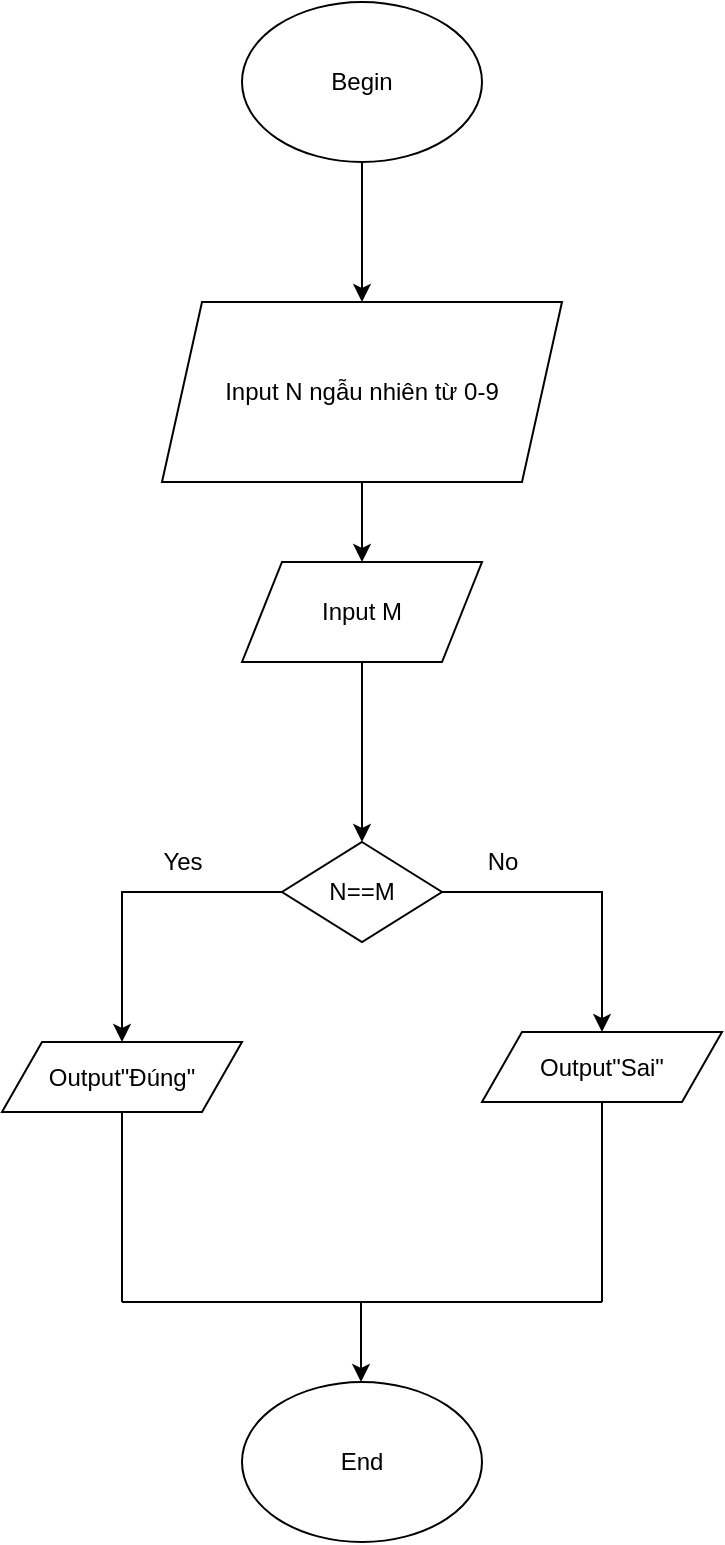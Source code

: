 <mxfile version="16.6.4" type="device"><diagram id="C5RBs43oDa-KdzZeNtuy" name="Page-1"><mxGraphModel dx="946" dy="662" grid="1" gridSize="10" guides="1" tooltips="1" connect="1" arrows="1" fold="1" page="1" pageScale="1" pageWidth="827" pageHeight="1169" math="0" shadow="0"><root><mxCell id="WIyWlLk6GJQsqaUBKTNV-0"/><mxCell id="WIyWlLk6GJQsqaUBKTNV-1" parent="WIyWlLk6GJQsqaUBKTNV-0"/><mxCell id="ifKyHUFeXaQor_stBPyt-0" value="Begin" style="ellipse;whiteSpace=wrap;html=1;" vertex="1" parent="WIyWlLk6GJQsqaUBKTNV-1"><mxGeometry x="340" y="70" width="120" height="80" as="geometry"/></mxCell><mxCell id="ifKyHUFeXaQor_stBPyt-2" value="Input N ngẫu nhiên từ 0-9" style="shape=parallelogram;perimeter=parallelogramPerimeter;whiteSpace=wrap;html=1;fixedSize=1;" vertex="1" parent="WIyWlLk6GJQsqaUBKTNV-1"><mxGeometry x="300" y="220" width="200" height="90" as="geometry"/></mxCell><mxCell id="ifKyHUFeXaQor_stBPyt-4" value="Input M" style="shape=parallelogram;perimeter=parallelogramPerimeter;whiteSpace=wrap;html=1;fixedSize=1;" vertex="1" parent="WIyWlLk6GJQsqaUBKTNV-1"><mxGeometry x="340" y="350" width="120" height="50" as="geometry"/></mxCell><mxCell id="ifKyHUFeXaQor_stBPyt-7" value="N==M" style="rhombus;whiteSpace=wrap;html=1;" vertex="1" parent="WIyWlLk6GJQsqaUBKTNV-1"><mxGeometry x="360" y="490" width="80" height="50" as="geometry"/></mxCell><mxCell id="ifKyHUFeXaQor_stBPyt-12" value="" style="endArrow=classic;html=1;rounded=0;exitX=1;exitY=0.5;exitDx=0;exitDy=0;" edge="1" parent="WIyWlLk6GJQsqaUBKTNV-1" source="ifKyHUFeXaQor_stBPyt-7"><mxGeometry width="50" height="50" relative="1" as="geometry"><mxPoint x="520" y="515" as="sourcePoint"/><mxPoint x="520" y="585" as="targetPoint"/><Array as="points"><mxPoint x="520" y="515"/></Array></mxGeometry></mxCell><mxCell id="ifKyHUFeXaQor_stBPyt-26" value="" style="endArrow=classic;html=1;rounded=0;exitX=0.5;exitY=1;exitDx=0;exitDy=0;entryX=0.5;entryY=0;entryDx=0;entryDy=0;" edge="1" parent="WIyWlLk6GJQsqaUBKTNV-1" source="ifKyHUFeXaQor_stBPyt-2" target="ifKyHUFeXaQor_stBPyt-4"><mxGeometry width="50" height="50" relative="1" as="geometry"><mxPoint x="390" y="370" as="sourcePoint"/><mxPoint x="440" y="320" as="targetPoint"/></mxGeometry></mxCell><mxCell id="ifKyHUFeXaQor_stBPyt-27" value="" style="endArrow=classic;html=1;rounded=0;entryX=0.5;entryY=0;entryDx=0;entryDy=0;exitX=0.5;exitY=1;exitDx=0;exitDy=0;" edge="1" parent="WIyWlLk6GJQsqaUBKTNV-1" source="ifKyHUFeXaQor_stBPyt-0" target="ifKyHUFeXaQor_stBPyt-2"><mxGeometry width="50" height="50" relative="1" as="geometry"><mxPoint x="340" y="200" as="sourcePoint"/><mxPoint x="390" y="150" as="targetPoint"/></mxGeometry></mxCell><mxCell id="ifKyHUFeXaQor_stBPyt-30" value="" style="endArrow=classic;html=1;rounded=0;exitX=0;exitY=0.5;exitDx=0;exitDy=0;" edge="1" parent="WIyWlLk6GJQsqaUBKTNV-1" source="ifKyHUFeXaQor_stBPyt-7"><mxGeometry width="50" height="50" relative="1" as="geometry"><mxPoint x="240" y="635" as="sourcePoint"/><mxPoint x="280" y="590" as="targetPoint"/><Array as="points"><mxPoint x="280" y="515"/></Array></mxGeometry></mxCell><mxCell id="ifKyHUFeXaQor_stBPyt-31" value="" style="endArrow=classic;html=1;rounded=0;entryX=0.5;entryY=0;entryDx=0;entryDy=0;exitX=0.5;exitY=1;exitDx=0;exitDy=0;" edge="1" parent="WIyWlLk6GJQsqaUBKTNV-1" source="ifKyHUFeXaQor_stBPyt-4" target="ifKyHUFeXaQor_stBPyt-7"><mxGeometry width="50" height="50" relative="1" as="geometry"><mxPoint x="390" y="370" as="sourcePoint"/><mxPoint x="440" y="320" as="targetPoint"/></mxGeometry></mxCell><mxCell id="ifKyHUFeXaQor_stBPyt-32" value="Output&quot;Sai&quot;" style="shape=parallelogram;perimeter=parallelogramPerimeter;whiteSpace=wrap;html=1;fixedSize=1;" vertex="1" parent="WIyWlLk6GJQsqaUBKTNV-1"><mxGeometry x="460" y="585" width="120" height="35" as="geometry"/></mxCell><mxCell id="ifKyHUFeXaQor_stBPyt-34" value="Output&quot;Đúng&quot;" style="shape=parallelogram;perimeter=parallelogramPerimeter;whiteSpace=wrap;html=1;fixedSize=1;" vertex="1" parent="WIyWlLk6GJQsqaUBKTNV-1"><mxGeometry x="220" y="590" width="120" height="35" as="geometry"/></mxCell><mxCell id="ifKyHUFeXaQor_stBPyt-43" value="" style="endArrow=none;html=1;rounded=0;entryX=0.5;entryY=1;entryDx=0;entryDy=0;" edge="1" parent="WIyWlLk6GJQsqaUBKTNV-1" target="ifKyHUFeXaQor_stBPyt-34"><mxGeometry width="50" height="50" relative="1" as="geometry"><mxPoint x="280" y="720" as="sourcePoint"/><mxPoint x="330" y="670" as="targetPoint"/></mxGeometry></mxCell><mxCell id="ifKyHUFeXaQor_stBPyt-45" value="" style="endArrow=none;html=1;rounded=0;" edge="1" parent="WIyWlLk6GJQsqaUBKTNV-1"><mxGeometry width="50" height="50" relative="1" as="geometry"><mxPoint x="280" y="720" as="sourcePoint"/><mxPoint x="400" y="720" as="targetPoint"/></mxGeometry></mxCell><mxCell id="ifKyHUFeXaQor_stBPyt-46" value="" style="endArrow=none;html=1;rounded=0;entryX=0.5;entryY=1;entryDx=0;entryDy=0;" edge="1" parent="WIyWlLk6GJQsqaUBKTNV-1"><mxGeometry width="50" height="50" relative="1" as="geometry"><mxPoint x="520" y="720" as="sourcePoint"/><mxPoint x="520" y="620" as="targetPoint"/></mxGeometry></mxCell><mxCell id="ifKyHUFeXaQor_stBPyt-47" value="" style="endArrow=none;html=1;rounded=0;" edge="1" parent="WIyWlLk6GJQsqaUBKTNV-1"><mxGeometry width="50" height="50" relative="1" as="geometry"><mxPoint x="400" y="720" as="sourcePoint"/><mxPoint x="520" y="720" as="targetPoint"/></mxGeometry></mxCell><mxCell id="ifKyHUFeXaQor_stBPyt-48" value="" style="endArrow=classic;html=1;rounded=0;" edge="1" parent="WIyWlLk6GJQsqaUBKTNV-1"><mxGeometry width="50" height="50" relative="1" as="geometry"><mxPoint x="399.5" y="720" as="sourcePoint"/><mxPoint x="399.5" y="760" as="targetPoint"/></mxGeometry></mxCell><mxCell id="ifKyHUFeXaQor_stBPyt-49" value="End&lt;br&gt;" style="ellipse;whiteSpace=wrap;html=1;" vertex="1" parent="WIyWlLk6GJQsqaUBKTNV-1"><mxGeometry x="340" y="760" width="120" height="80" as="geometry"/></mxCell><mxCell id="ifKyHUFeXaQor_stBPyt-50" value="Yes" style="text;html=1;align=center;verticalAlign=middle;resizable=0;points=[];autosize=1;strokeColor=none;fillColor=none;" vertex="1" parent="WIyWlLk6GJQsqaUBKTNV-1"><mxGeometry x="290" y="490" width="40" height="20" as="geometry"/></mxCell><mxCell id="ifKyHUFeXaQor_stBPyt-51" value="No" style="text;html=1;align=center;verticalAlign=middle;resizable=0;points=[];autosize=1;strokeColor=none;fillColor=none;" vertex="1" parent="WIyWlLk6GJQsqaUBKTNV-1"><mxGeometry x="455" y="490" width="30" height="20" as="geometry"/></mxCell></root></mxGraphModel></diagram></mxfile>